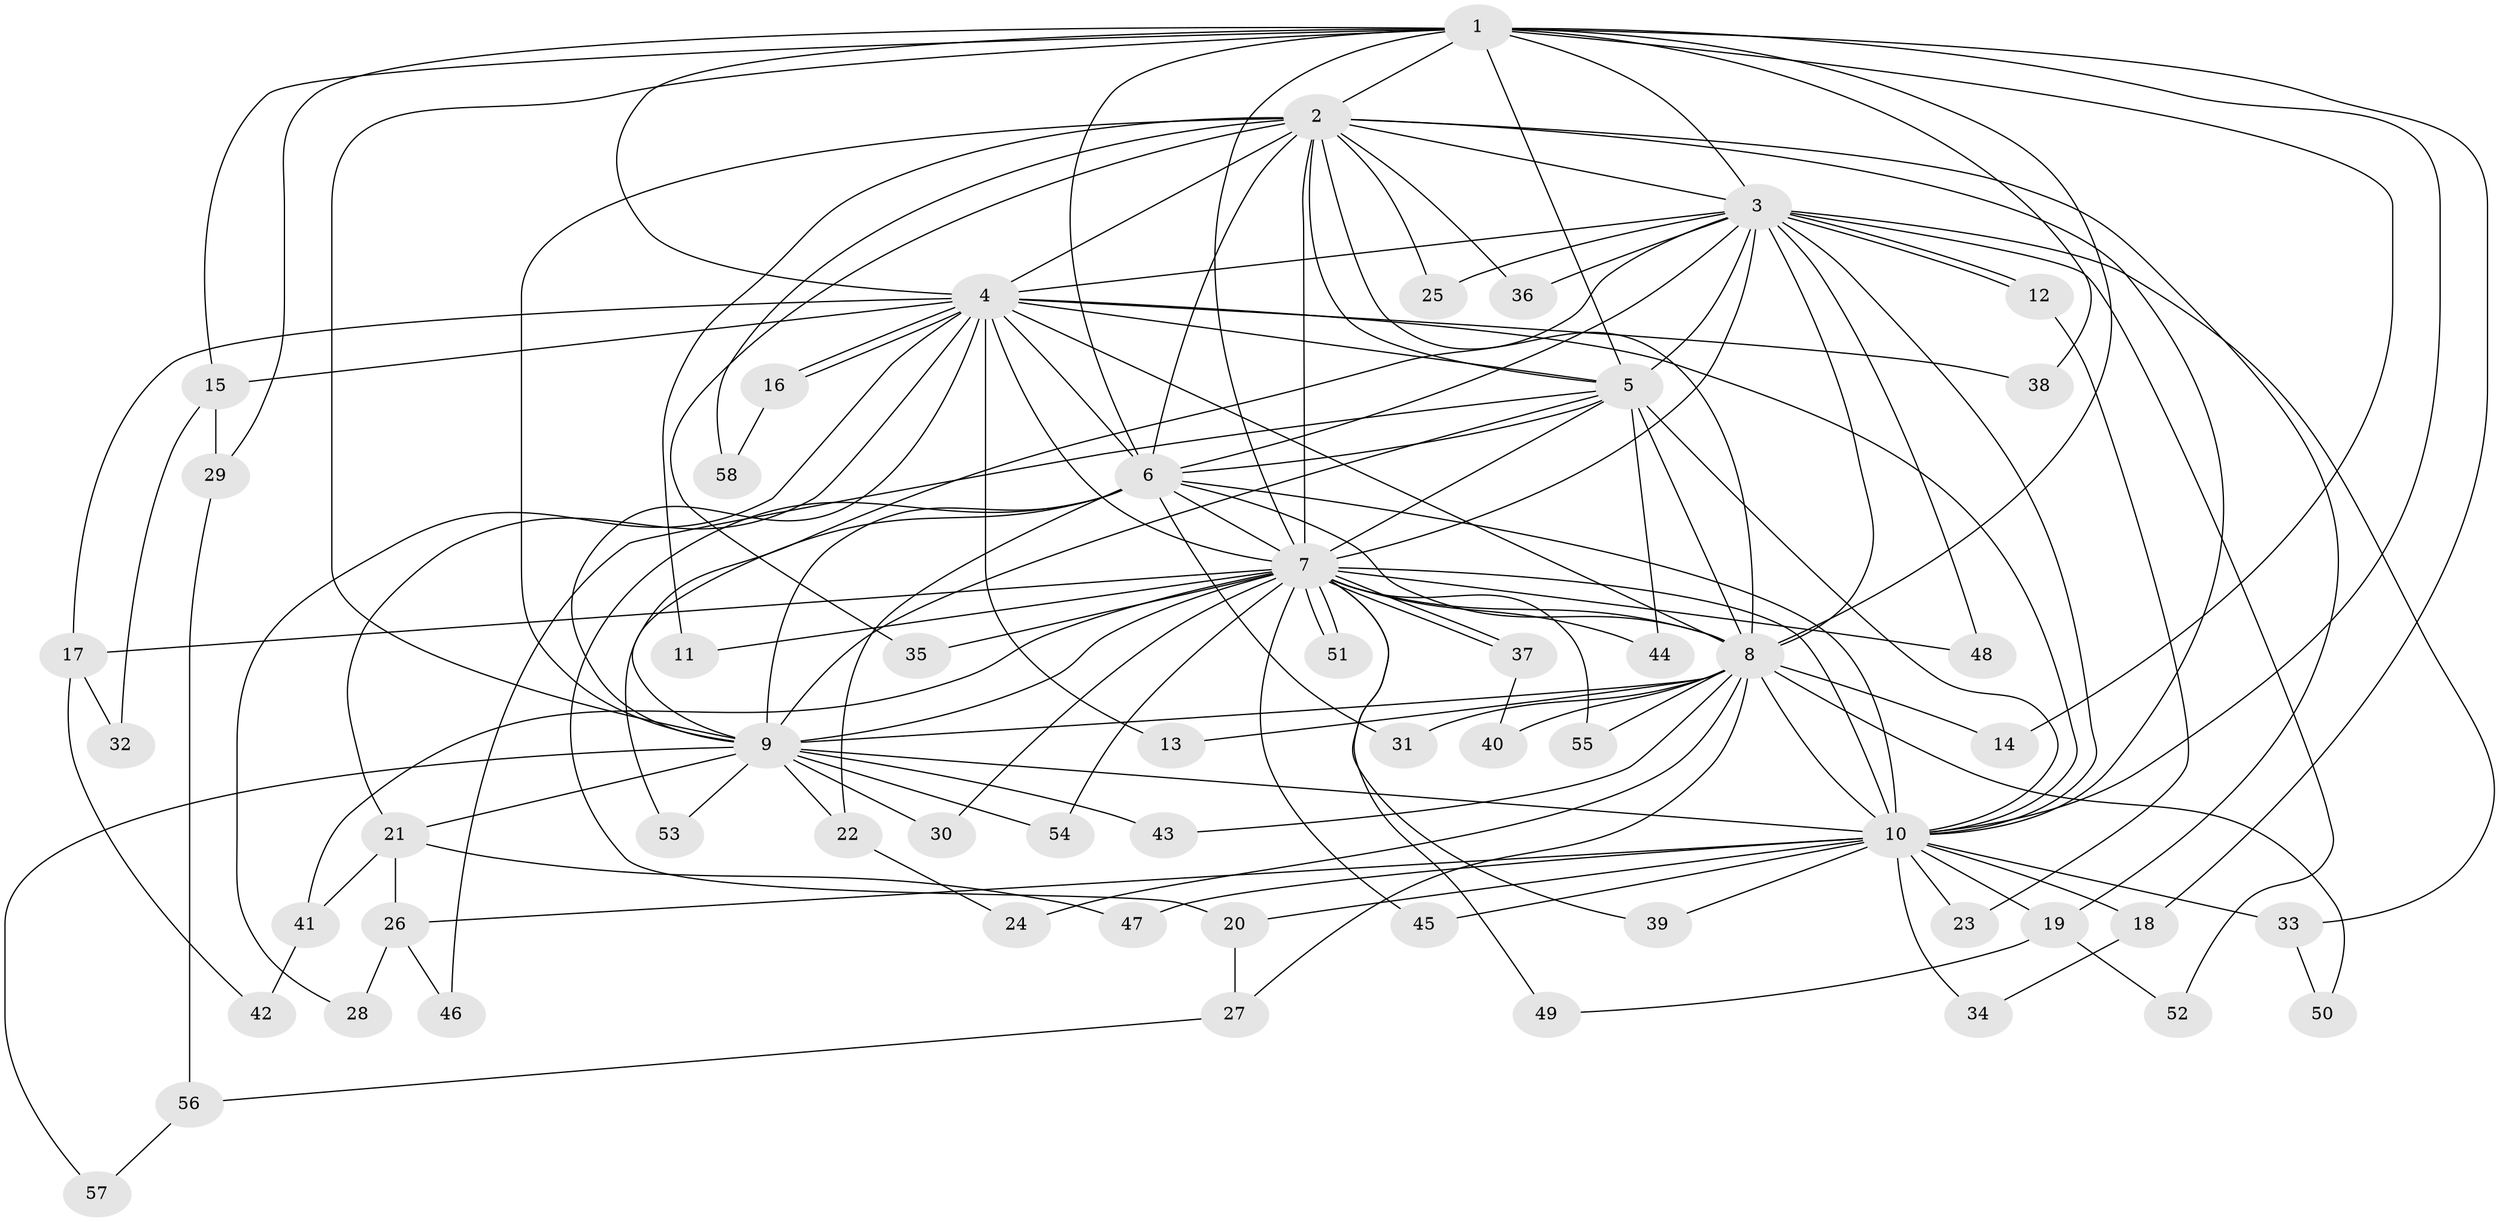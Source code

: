 // coarse degree distribution, {16: 0.058823529411764705, 8: 0.058823529411764705, 2: 0.35294117647058826, 1: 0.35294117647058826, 4: 0.058823529411764705, 3: 0.11764705882352941}
// Generated by graph-tools (version 1.1) at 2025/17/03/04/25 18:17:28]
// undirected, 58 vertices, 141 edges
graph export_dot {
graph [start="1"]
  node [color=gray90,style=filled];
  1;
  2;
  3;
  4;
  5;
  6;
  7;
  8;
  9;
  10;
  11;
  12;
  13;
  14;
  15;
  16;
  17;
  18;
  19;
  20;
  21;
  22;
  23;
  24;
  25;
  26;
  27;
  28;
  29;
  30;
  31;
  32;
  33;
  34;
  35;
  36;
  37;
  38;
  39;
  40;
  41;
  42;
  43;
  44;
  45;
  46;
  47;
  48;
  49;
  50;
  51;
  52;
  53;
  54;
  55;
  56;
  57;
  58;
  1 -- 2;
  1 -- 3;
  1 -- 4;
  1 -- 5;
  1 -- 6;
  1 -- 7;
  1 -- 8;
  1 -- 9;
  1 -- 10;
  1 -- 14;
  1 -- 15;
  1 -- 18;
  1 -- 29;
  1 -- 38;
  2 -- 3;
  2 -- 4;
  2 -- 5;
  2 -- 6;
  2 -- 7;
  2 -- 8;
  2 -- 9;
  2 -- 10;
  2 -- 11;
  2 -- 19;
  2 -- 25;
  2 -- 35;
  2 -- 36;
  2 -- 58;
  3 -- 4;
  3 -- 5;
  3 -- 6;
  3 -- 7;
  3 -- 8;
  3 -- 9;
  3 -- 10;
  3 -- 12;
  3 -- 12;
  3 -- 25;
  3 -- 33;
  3 -- 36;
  3 -- 48;
  3 -- 52;
  4 -- 5;
  4 -- 6;
  4 -- 7;
  4 -- 8;
  4 -- 9;
  4 -- 10;
  4 -- 13;
  4 -- 15;
  4 -- 16;
  4 -- 16;
  4 -- 17;
  4 -- 21;
  4 -- 28;
  4 -- 38;
  5 -- 6;
  5 -- 7;
  5 -- 8;
  5 -- 9;
  5 -- 10;
  5 -- 44;
  5 -- 46;
  6 -- 7;
  6 -- 8;
  6 -- 9;
  6 -- 10;
  6 -- 20;
  6 -- 22;
  6 -- 31;
  6 -- 53;
  7 -- 8;
  7 -- 9;
  7 -- 10;
  7 -- 11;
  7 -- 17;
  7 -- 30;
  7 -- 35;
  7 -- 37;
  7 -- 37;
  7 -- 39;
  7 -- 41;
  7 -- 44;
  7 -- 45;
  7 -- 48;
  7 -- 49;
  7 -- 51;
  7 -- 51;
  7 -- 54;
  7 -- 55;
  8 -- 9;
  8 -- 10;
  8 -- 13;
  8 -- 14;
  8 -- 24;
  8 -- 27;
  8 -- 31;
  8 -- 40;
  8 -- 43;
  8 -- 50;
  8 -- 55;
  9 -- 10;
  9 -- 21;
  9 -- 22;
  9 -- 30;
  9 -- 43;
  9 -- 53;
  9 -- 54;
  9 -- 57;
  10 -- 18;
  10 -- 19;
  10 -- 20;
  10 -- 23;
  10 -- 26;
  10 -- 33;
  10 -- 34;
  10 -- 39;
  10 -- 45;
  10 -- 47;
  12 -- 23;
  15 -- 29;
  15 -- 32;
  16 -- 58;
  17 -- 32;
  17 -- 42;
  18 -- 34;
  19 -- 49;
  19 -- 52;
  20 -- 27;
  21 -- 26;
  21 -- 41;
  21 -- 47;
  22 -- 24;
  26 -- 28;
  26 -- 46;
  27 -- 56;
  29 -- 56;
  33 -- 50;
  37 -- 40;
  41 -- 42;
  56 -- 57;
}
